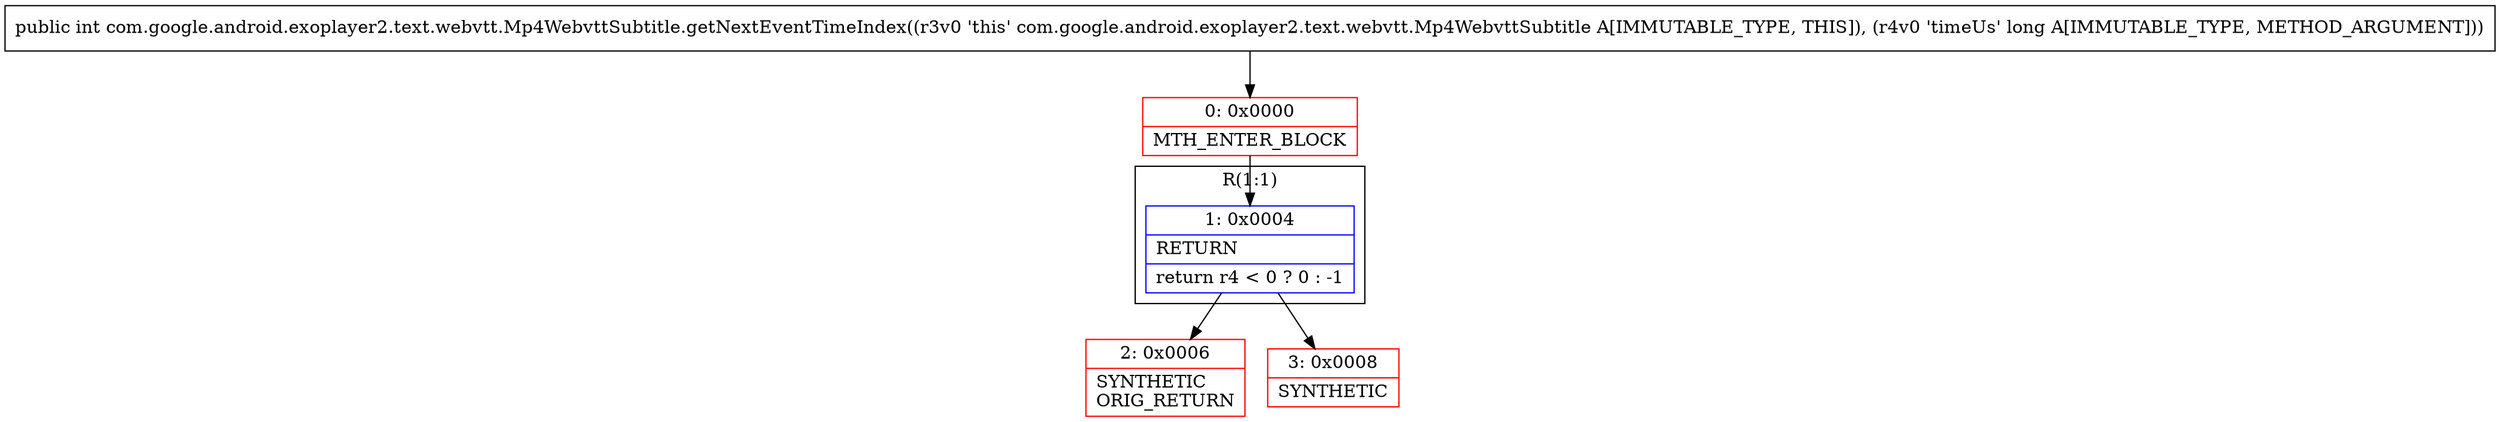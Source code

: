 digraph "CFG forcom.google.android.exoplayer2.text.webvtt.Mp4WebvttSubtitle.getNextEventTimeIndex(J)I" {
subgraph cluster_Region_1109286161 {
label = "R(1:1)";
node [shape=record,color=blue];
Node_1 [shape=record,label="{1\:\ 0x0004|RETURN\l|return r4 \< 0 ? 0 : \-1\l}"];
}
Node_0 [shape=record,color=red,label="{0\:\ 0x0000|MTH_ENTER_BLOCK\l}"];
Node_2 [shape=record,color=red,label="{2\:\ 0x0006|SYNTHETIC\lORIG_RETURN\l}"];
Node_3 [shape=record,color=red,label="{3\:\ 0x0008|SYNTHETIC\l}"];
MethodNode[shape=record,label="{public int com.google.android.exoplayer2.text.webvtt.Mp4WebvttSubtitle.getNextEventTimeIndex((r3v0 'this' com.google.android.exoplayer2.text.webvtt.Mp4WebvttSubtitle A[IMMUTABLE_TYPE, THIS]), (r4v0 'timeUs' long A[IMMUTABLE_TYPE, METHOD_ARGUMENT])) }"];
MethodNode -> Node_0;
Node_1 -> Node_2;
Node_1 -> Node_3;
Node_0 -> Node_1;
}


